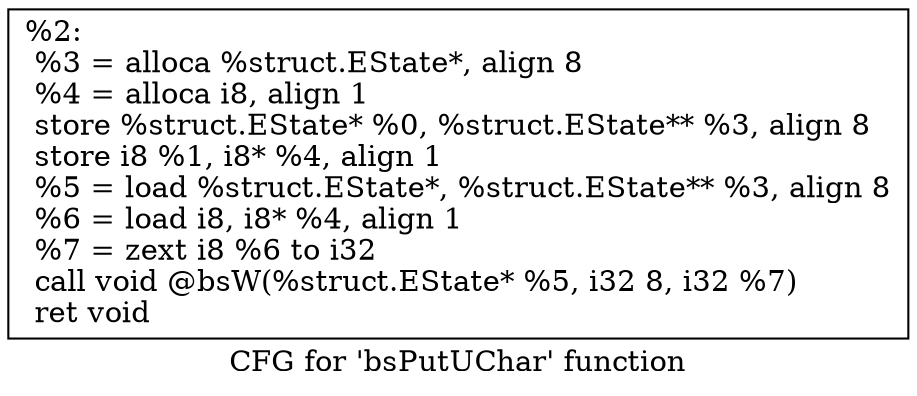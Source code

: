 digraph "CFG for 'bsPutUChar' function" {
	label="CFG for 'bsPutUChar' function";

	Node0xfb6ec0 [shape=record,label="{%2:\l  %3 = alloca %struct.EState*, align 8\l  %4 = alloca i8, align 1\l  store %struct.EState* %0, %struct.EState** %3, align 8\l  store i8 %1, i8* %4, align 1\l  %5 = load %struct.EState*, %struct.EState** %3, align 8\l  %6 = load i8, i8* %4, align 1\l  %7 = zext i8 %6 to i32\l  call void @bsW(%struct.EState* %5, i32 8, i32 %7)\l  ret void\l}"];
}
